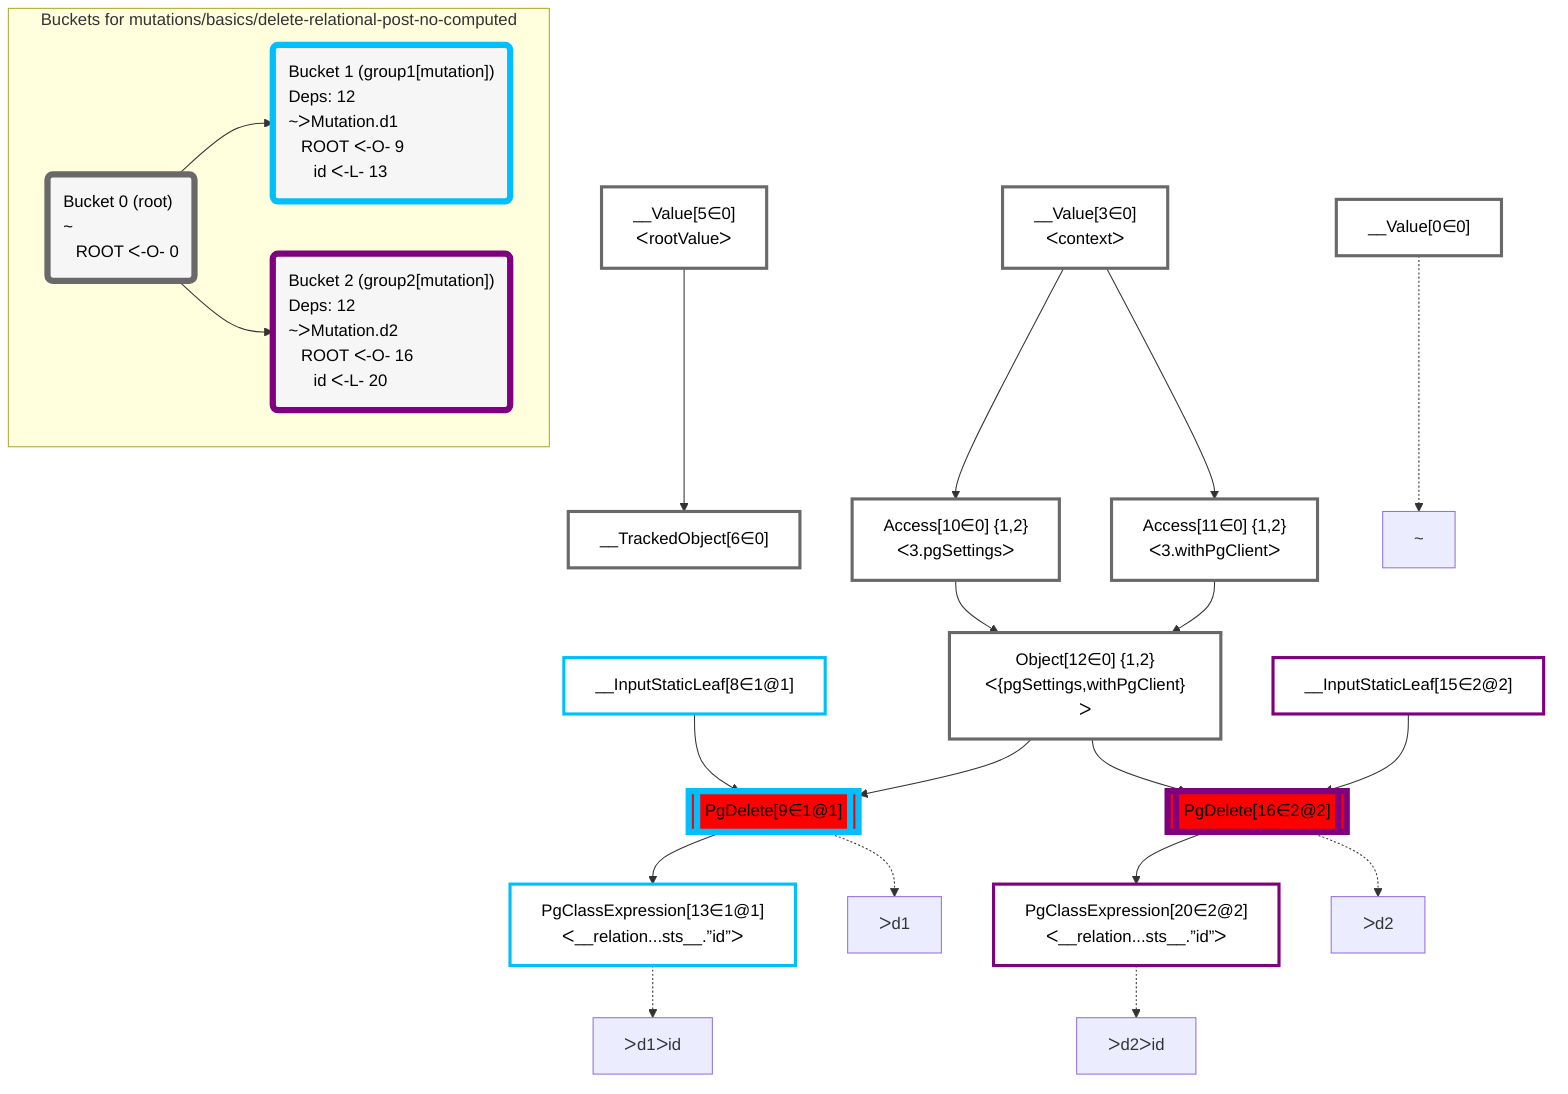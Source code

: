 graph TD
    classDef path fill:#eee,stroke:#000,color:#000
    classDef plan fill:#fff,stroke-width:3px,color:#000
    classDef itemplan fill:#fff,stroke-width:6px,color:#000
    classDef sideeffectplan fill:#f00,stroke-width:6px,color:#000
    classDef bucket fill:#f6f6f6,color:#000,stroke-width:6px,text-align:left


    %% define plans
    __Value0["__Value[0∈0]"]:::plan
    __Value3["__Value[3∈0]<br />ᐸcontextᐳ"]:::plan
    __Value5["__Value[5∈0]<br />ᐸrootValueᐳ"]:::plan
    __TrackedObject6["__TrackedObject[6∈0]"]:::plan
    __InputStaticLeaf8["__InputStaticLeaf[8∈1@1]"]:::plan
    Access10["Access[10∈0] {1,2}<br />ᐸ3.pgSettingsᐳ"]:::plan
    Access11["Access[11∈0] {1,2}<br />ᐸ3.withPgClientᐳ"]:::plan
    Object12["Object[12∈0] {1,2}<br />ᐸ{pgSettings,withPgClient}ᐳ"]:::plan
    PgDelete9[["PgDelete[9∈1@1]"]]:::sideeffectplan
    PgClassExpression13["PgClassExpression[13∈1@1]<br />ᐸ__relation...sts__.”id”ᐳ"]:::plan
    __InputStaticLeaf15["__InputStaticLeaf[15∈2@2]"]:::plan
    PgDelete16[["PgDelete[16∈2@2]"]]:::sideeffectplan
    PgClassExpression20["PgClassExpression[20∈2@2]<br />ᐸ__relation...sts__.”id”ᐳ"]:::plan

    %% plan dependencies
    __Value5 --> __TrackedObject6
    __Value3 --> Access10
    __Value3 --> Access11
    Access10 & Access11 --> Object12
    Object12 & __InputStaticLeaf8 --> PgDelete9
    PgDelete9 --> PgClassExpression13
    Object12 & __InputStaticLeaf15 --> PgDelete16
    PgDelete16 --> PgClassExpression20

    %% plan-to-path relationships
    P0["~"]
    __Value0 -.-> P0
    P9["ᐳd1"]
    PgDelete9 -.-> P9
    P13["ᐳd1ᐳid"]
    PgClassExpression13 -.-> P13
    P16["ᐳd2"]
    PgDelete16 -.-> P16
    P20["ᐳd2ᐳid"]
    PgClassExpression20 -.-> P20

    subgraph "Buckets for mutations/basics/delete-relational-post-no-computed"
    Bucket0("Bucket 0 (root)<br />~<br />⠀ROOT ᐸ-O- 0"):::bucket
    classDef bucket0 stroke:#696969
    class Bucket0,__Value0,__Value3,__Value5,__TrackedObject6,Access10,Access11,Object12 bucket0
    Bucket1("Bucket 1 (group1[mutation])<br />Deps: 12<br />~ᐳMutation.d1<br />⠀ROOT ᐸ-O- 9<br />⠀⠀id ᐸ-L- 13"):::bucket
    classDef bucket1 stroke:#00bfff
    class Bucket1,__InputStaticLeaf8,PgDelete9,PgClassExpression13 bucket1
    Bucket2("Bucket 2 (group2[mutation])<br />Deps: 12<br />~ᐳMutation.d2<br />⠀ROOT ᐸ-O- 16<br />⠀⠀id ᐸ-L- 20"):::bucket
    classDef bucket2 stroke:#7f007f
    class Bucket2,__InputStaticLeaf15,PgDelete16,PgClassExpression20 bucket2
    Bucket0 --> Bucket1 & Bucket2
    end